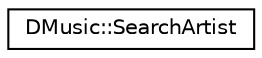 digraph "类继承关系图"
{
  edge [fontname="Helvetica",fontsize="10",labelfontname="Helvetica",labelfontsize="10"];
  node [fontname="Helvetica",fontsize="10",shape=record];
  rankdir="LR";
  Node0 [label="DMusic::SearchArtist",height=0.2,width=0.4,color="black", fillcolor="white", style="filled",URL="$struct_d_music_1_1_search_artist.html"];
}

